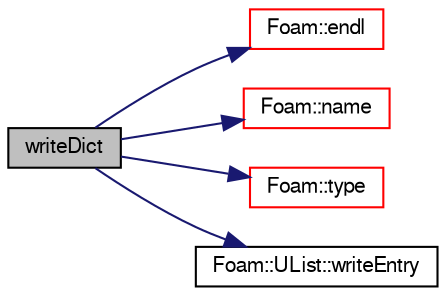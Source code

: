 digraph "writeDict"
{
  bgcolor="transparent";
  edge [fontname="FreeSans",fontsize="10",labelfontname="FreeSans",labelfontsize="10"];
  node [fontname="FreeSans",fontsize="10",shape=record];
  rankdir="LR";
  Node3316 [label="writeDict",height=0.2,width=0.4,color="black", fillcolor="grey75", style="filled", fontcolor="black"];
  Node3316 -> Node3317 [color="midnightblue",fontsize="10",style="solid",fontname="FreeSans"];
  Node3317 [label="Foam::endl",height=0.2,width=0.4,color="red",URL="$a21124.html#a2db8fe02a0d3909e9351bb4275b23ce4",tooltip="Add newline and flush stream. "];
  Node3316 -> Node3319 [color="midnightblue",fontsize="10",style="solid",fontname="FreeSans"];
  Node3319 [label="Foam::name",height=0.2,width=0.4,color="red",URL="$a21124.html#adcb0df2bd4953cb6bb390272d8263c3a",tooltip="Return a string representation of a complex. "];
  Node3316 -> Node3322 [color="midnightblue",fontsize="10",style="solid",fontname="FreeSans"];
  Node3322 [label="Foam::type",height=0.2,width=0.4,color="red",URL="$a21124.html#aec48583af672626378f501eb9fc32cd1",tooltip="Return the file type: DIRECTORY or FILE. "];
  Node3316 -> Node3328 [color="midnightblue",fontsize="10",style="solid",fontname="FreeSans"];
  Node3328 [label="Foam::UList::writeEntry",height=0.2,width=0.4,color="black",URL="$a25698.html#ac6ea0c763a0277415c7968e2690dfc6f",tooltip="Write the UList as a dictionary entry. "];
}
